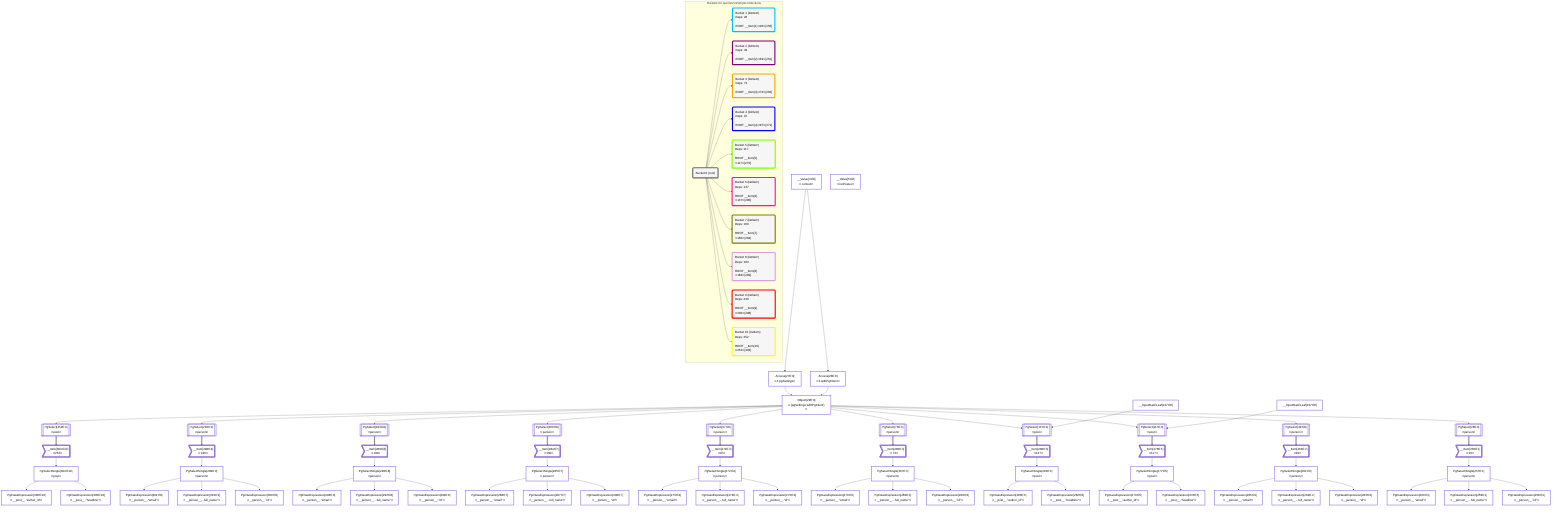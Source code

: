 graph TD
    classDef path fill:#eee,stroke:#000,color:#000
    classDef plan fill:#fff,stroke-width:3px,color:#000
    classDef itemplan fill:#fff,stroke-width:6px,color:#000
    classDef sideeffectplan fill:#f00,stroke-width:6px,color:#000
    classDef bucket fill:#f6f6f6,color:#000,stroke-width:6px,text-align:left


    %% define steps
    __Value3["__Value[3∈0]<br />ᐸcontextᐳ"]:::plan
    __Value5["__Value[5∈0]<br />ᐸrootValueᐳ"]:::plan
    Access27["Access[27∈0]<br />ᐸ3.pgSettingsᐳ"]:::plan
    Access28["Access[28∈0]<br />ᐸ3.withPgClientᐳ"]:::plan
    Object29["Object[29∈0]<br />ᐸ{pgSettings,withPgClient}ᐳ"]:::plan
    PgSelect26[["PgSelect[26∈0]<br />ᐸpersonᐳ"]]:::plan
    PgSelect49[["PgSelect[49∈0]<br />ᐸpersonᐳ"]]:::plan
    PgSelect73[["PgSelect[73∈0]<br />ᐸpersonᐳ"]]:::plan
    PgSelect97[["PgSelect[97∈0]<br />ᐸpersonᐳ"]]:::plan
    __InputStaticLeaf107["__InputStaticLeaf[107∈0]"]:::plan
    PgSelect117[["PgSelect[117∈0]<br />ᐸpostᐳ"]]:::plan
    __InputStaticLeaf127["__InputStaticLeaf[127∈0]"]:::plan
    PgSelect137[["PgSelect[137∈0]<br />ᐸpostᐳ"]]:::plan
    PgSelect160[["PgSelect[160∈0]<br />ᐸpersonᐳ"]]:::plan
    PgSelect183[["PgSelect[183∈0]<br />ᐸpersonᐳ"]]:::plan
    PgSelect230[["PgSelect[230∈0]<br />ᐸpersonᐳ"]]:::plan
    PgSelect252[["PgSelect[252∈0]<br />ᐸpostᐳ"]]:::plan
    __Item256>"__Item[256∈1]<br />ᐸ26ᐳ"]:::itemplan
    PgSelectSingle257["PgSelectSingle[257∈1]<br />ᐸpersonᐳ"]:::plan
    PgClassExpression258["PgClassExpression[258∈1]<br />ᐸ__person__.”id”ᐳ"]:::plan
    PgClassExpression259["PgClassExpression[259∈1]<br />ᐸ__person__...full_name”ᐳ"]:::plan
    PgClassExpression260["PgClassExpression[260∈1]<br />ᐸ__person__.”email”ᐳ"]:::plan
    __Item261>"__Item[261∈2]<br />ᐸ49ᐳ"]:::itemplan
    PgSelectSingle262["PgSelectSingle[262∈2]<br />ᐸpersonᐳ"]:::plan
    PgClassExpression263["PgClassExpression[263∈2]<br />ᐸ__person__.”id”ᐳ"]:::plan
    PgClassExpression264["PgClassExpression[264∈2]<br />ᐸ__person__...full_name”ᐳ"]:::plan
    PgClassExpression265["PgClassExpression[265∈2]<br />ᐸ__person__.”email”ᐳ"]:::plan
    __Item266>"__Item[266∈3]<br />ᐸ73ᐳ"]:::itemplan
    PgSelectSingle267["PgSelectSingle[267∈3]<br />ᐸpersonᐳ"]:::plan
    PgClassExpression268["PgClassExpression[268∈3]<br />ᐸ__person__.”id”ᐳ"]:::plan
    PgClassExpression269["PgClassExpression[269∈3]<br />ᐸ__person__...full_name”ᐳ"]:::plan
    PgClassExpression270["PgClassExpression[270∈3]<br />ᐸ__person__.”email”ᐳ"]:::plan
    __Item271>"__Item[271∈4]<br />ᐸ97ᐳ"]:::itemplan
    PgSelectSingle272["PgSelectSingle[272∈4]<br />ᐸpersonᐳ"]:::plan
    PgClassExpression273["PgClassExpression[273∈4]<br />ᐸ__person__.”id”ᐳ"]:::plan
    PgClassExpression274["PgClassExpression[274∈4]<br />ᐸ__person__...full_name”ᐳ"]:::plan
    PgClassExpression275["PgClassExpression[275∈4]<br />ᐸ__person__.”email”ᐳ"]:::plan
    __Item276>"__Item[276∈5]<br />ᐸ117ᐳ"]:::itemplan
    PgSelectSingle277["PgSelectSingle[277∈5]<br />ᐸpostᐳ"]:::plan
    PgClassExpression278["PgClassExpression[278∈5]<br />ᐸ__post__.”headline”ᐳ"]:::plan
    PgClassExpression279["PgClassExpression[279∈5]<br />ᐸ__post__.”author_id”ᐳ"]:::plan
    __Item280>"__Item[280∈6]<br />ᐸ137ᐳ"]:::itemplan
    PgSelectSingle281["PgSelectSingle[281∈6]<br />ᐸpostᐳ"]:::plan
    PgClassExpression282["PgClassExpression[282∈6]<br />ᐸ__post__.”headline”ᐳ"]:::plan
    PgClassExpression283["PgClassExpression[283∈6]<br />ᐸ__post__.”author_id”ᐳ"]:::plan
    __Item284>"__Item[284∈7]<br />ᐸ160ᐳ"]:::itemplan
    PgSelectSingle285["PgSelectSingle[285∈7]<br />ᐸpersonᐳ"]:::plan
    PgClassExpression286["PgClassExpression[286∈7]<br />ᐸ__person__.”id”ᐳ"]:::plan
    PgClassExpression287["PgClassExpression[287∈7]<br />ᐸ__person__...full_name”ᐳ"]:::plan
    PgClassExpression288["PgClassExpression[288∈7]<br />ᐸ__person__.”email”ᐳ"]:::plan
    __Item289>"__Item[289∈8]<br />ᐸ183ᐳ"]:::itemplan
    PgSelectSingle290["PgSelectSingle[290∈8]<br />ᐸpersonᐳ"]:::plan
    PgClassExpression291["PgClassExpression[291∈8]<br />ᐸ__person__.”id”ᐳ"]:::plan
    PgClassExpression292["PgClassExpression[292∈8]<br />ᐸ__person__...full_name”ᐳ"]:::plan
    PgClassExpression293["PgClassExpression[293∈8]<br />ᐸ__person__.”email”ᐳ"]:::plan
    __Item298>"__Item[298∈9]<br />ᐸ230ᐳ"]:::itemplan
    PgSelectSingle299["PgSelectSingle[299∈9]<br />ᐸpersonᐳ"]:::plan
    PgClassExpression300["PgClassExpression[300∈9]<br />ᐸ__person__.”id”ᐳ"]:::plan
    PgClassExpression301["PgClassExpression[301∈9]<br />ᐸ__person__...full_name”ᐳ"]:::plan
    PgClassExpression302["PgClassExpression[302∈9]<br />ᐸ__person__.”email”ᐳ"]:::plan
    __Item303>"__Item[303∈10]<br />ᐸ252ᐳ"]:::itemplan
    PgSelectSingle304["PgSelectSingle[304∈10]<br />ᐸpostᐳ"]:::plan
    PgClassExpression305["PgClassExpression[305∈10]<br />ᐸ__post__.”headline”ᐳ"]:::plan
    PgClassExpression306["PgClassExpression[306∈10]<br />ᐸ__post__.”author_id”ᐳ"]:::plan

    %% plan dependencies
    __Value3 --> Access27
    __Value3 --> Access28
    Access27 & Access28 --> Object29
    Object29 --> PgSelect26
    Object29 --> PgSelect49
    Object29 --> PgSelect73
    Object29 --> PgSelect97
    Object29 & __InputStaticLeaf107 --> PgSelect117
    Object29 & __InputStaticLeaf127 --> PgSelect137
    Object29 --> PgSelect160
    Object29 --> PgSelect183
    Object29 --> PgSelect230
    Object29 --> PgSelect252
    PgSelect26 ==> __Item256
    __Item256 --> PgSelectSingle257
    PgSelectSingle257 --> PgClassExpression258
    PgSelectSingle257 --> PgClassExpression259
    PgSelectSingle257 --> PgClassExpression260
    PgSelect49 ==> __Item261
    __Item261 --> PgSelectSingle262
    PgSelectSingle262 --> PgClassExpression263
    PgSelectSingle262 --> PgClassExpression264
    PgSelectSingle262 --> PgClassExpression265
    PgSelect73 ==> __Item266
    __Item266 --> PgSelectSingle267
    PgSelectSingle267 --> PgClassExpression268
    PgSelectSingle267 --> PgClassExpression269
    PgSelectSingle267 --> PgClassExpression270
    PgSelect97 ==> __Item271
    __Item271 --> PgSelectSingle272
    PgSelectSingle272 --> PgClassExpression273
    PgSelectSingle272 --> PgClassExpression274
    PgSelectSingle272 --> PgClassExpression275
    PgSelect117 ==> __Item276
    __Item276 --> PgSelectSingle277
    PgSelectSingle277 --> PgClassExpression278
    PgSelectSingle277 --> PgClassExpression279
    PgSelect137 ==> __Item280
    __Item280 --> PgSelectSingle281
    PgSelectSingle281 --> PgClassExpression282
    PgSelectSingle281 --> PgClassExpression283
    PgSelect160 ==> __Item284
    __Item284 --> PgSelectSingle285
    PgSelectSingle285 --> PgClassExpression286
    PgSelectSingle285 --> PgClassExpression287
    PgSelectSingle285 --> PgClassExpression288
    PgSelect183 ==> __Item289
    __Item289 --> PgSelectSingle290
    PgSelectSingle290 --> PgClassExpression291
    PgSelectSingle290 --> PgClassExpression292
    PgSelectSingle290 --> PgClassExpression293
    PgSelect230 ==> __Item298
    __Item298 --> PgSelectSingle299
    PgSelectSingle299 --> PgClassExpression300
    PgSelectSingle299 --> PgClassExpression301
    PgSelectSingle299 --> PgClassExpression302
    PgSelect252 ==> __Item303
    __Item303 --> PgSelectSingle304
    PgSelectSingle304 --> PgClassExpression305
    PgSelectSingle304 --> PgClassExpression306

    %% plan-to-path relationships

    subgraph "Buckets for queries/v4/simple-collections"
    Bucket0("Bucket 0 (root)"):::bucket
    classDef bucket0 stroke:#696969
    class Bucket0 bucket0
    Bucket1("Bucket 1 (listItem)<br />Deps: 26<br /><br />ROOT __Item{1}ᐸ26ᐳ[256]"):::bucket
    classDef bucket1 stroke:#00bfff
    class Bucket1 bucket1
    Bucket2("Bucket 2 (listItem)<br />Deps: 49<br /><br />ROOT __Item{2}ᐸ49ᐳ[261]"):::bucket
    classDef bucket2 stroke:#7f007f
    class Bucket2 bucket2
    Bucket3("Bucket 3 (listItem)<br />Deps: 73<br /><br />ROOT __Item{3}ᐸ73ᐳ[266]"):::bucket
    classDef bucket3 stroke:#ffa500
    class Bucket3 bucket3
    Bucket4("Bucket 4 (listItem)<br />Deps: 97<br /><br />ROOT __Item{4}ᐸ97ᐳ[271]"):::bucket
    classDef bucket4 stroke:#0000ff
    class Bucket4 bucket4
    Bucket5("Bucket 5 (listItem)<br />Deps: 117<br /><br />ROOT __Item{5}ᐸ117ᐳ[276]"):::bucket
    classDef bucket5 stroke:#7fff00
    class Bucket5 bucket5
    Bucket6("Bucket 6 (listItem)<br />Deps: 137<br /><br />ROOT __Item{6}ᐸ137ᐳ[280]"):::bucket
    classDef bucket6 stroke:#ff1493
    class Bucket6 bucket6
    Bucket7("Bucket 7 (listItem)<br />Deps: 160<br /><br />ROOT __Item{7}ᐸ160ᐳ[284]"):::bucket
    classDef bucket7 stroke:#808000
    class Bucket7 bucket7
    Bucket8("Bucket 8 (listItem)<br />Deps: 183<br /><br />ROOT __Item{8}ᐸ183ᐳ[289]"):::bucket
    classDef bucket8 stroke:#dda0dd
    class Bucket8 bucket8
    Bucket9("Bucket 9 (listItem)<br />Deps: 230<br /><br />ROOT __Item{9}ᐸ230ᐳ[298]"):::bucket
    classDef bucket9 stroke:#ff0000
    class Bucket9 bucket9
    Bucket10("Bucket 10 (listItem)<br />Deps: 252<br /><br />ROOT __Item{10}ᐸ252ᐳ[303]"):::bucket
    classDef bucket10 stroke:#ffff00
    class Bucket10 bucket10
    Bucket0 --> Bucket1 & Bucket2 & Bucket3 & Bucket4 & Bucket5 & Bucket6 & Bucket7 & Bucket8 & Bucket9 & Bucket10
    end